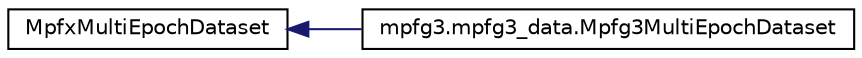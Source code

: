 digraph G
{
  edge [fontname="Helvetica",fontsize="10",labelfontname="Helvetica",labelfontsize="10"];
  node [fontname="Helvetica",fontsize="10",shape=record];
  rankdir=LR;
  Node1 [label="MpfxMultiEpochDataset",height=0.2,width=0.4,color="black", fillcolor="white", style="filled",URL="$classMpfxMultiEpochDataset.html"];
  Node1 -> Node2 [dir=back,color="midnightblue",fontsize="10",style="solid",fontname="Helvetica"];
  Node2 [label="mpfg3.mpfg3_data.Mpfg3MultiEpochDataset",height=0.2,width=0.4,color="black", fillcolor="white", style="filled",URL="$classmpfg3_1_1mpfg3__data_1_1Mpfg3MultiEpochDataset.html",tooltip="Represent a source dataset that takes care of files with multiple exposures (epochs)."];
}
